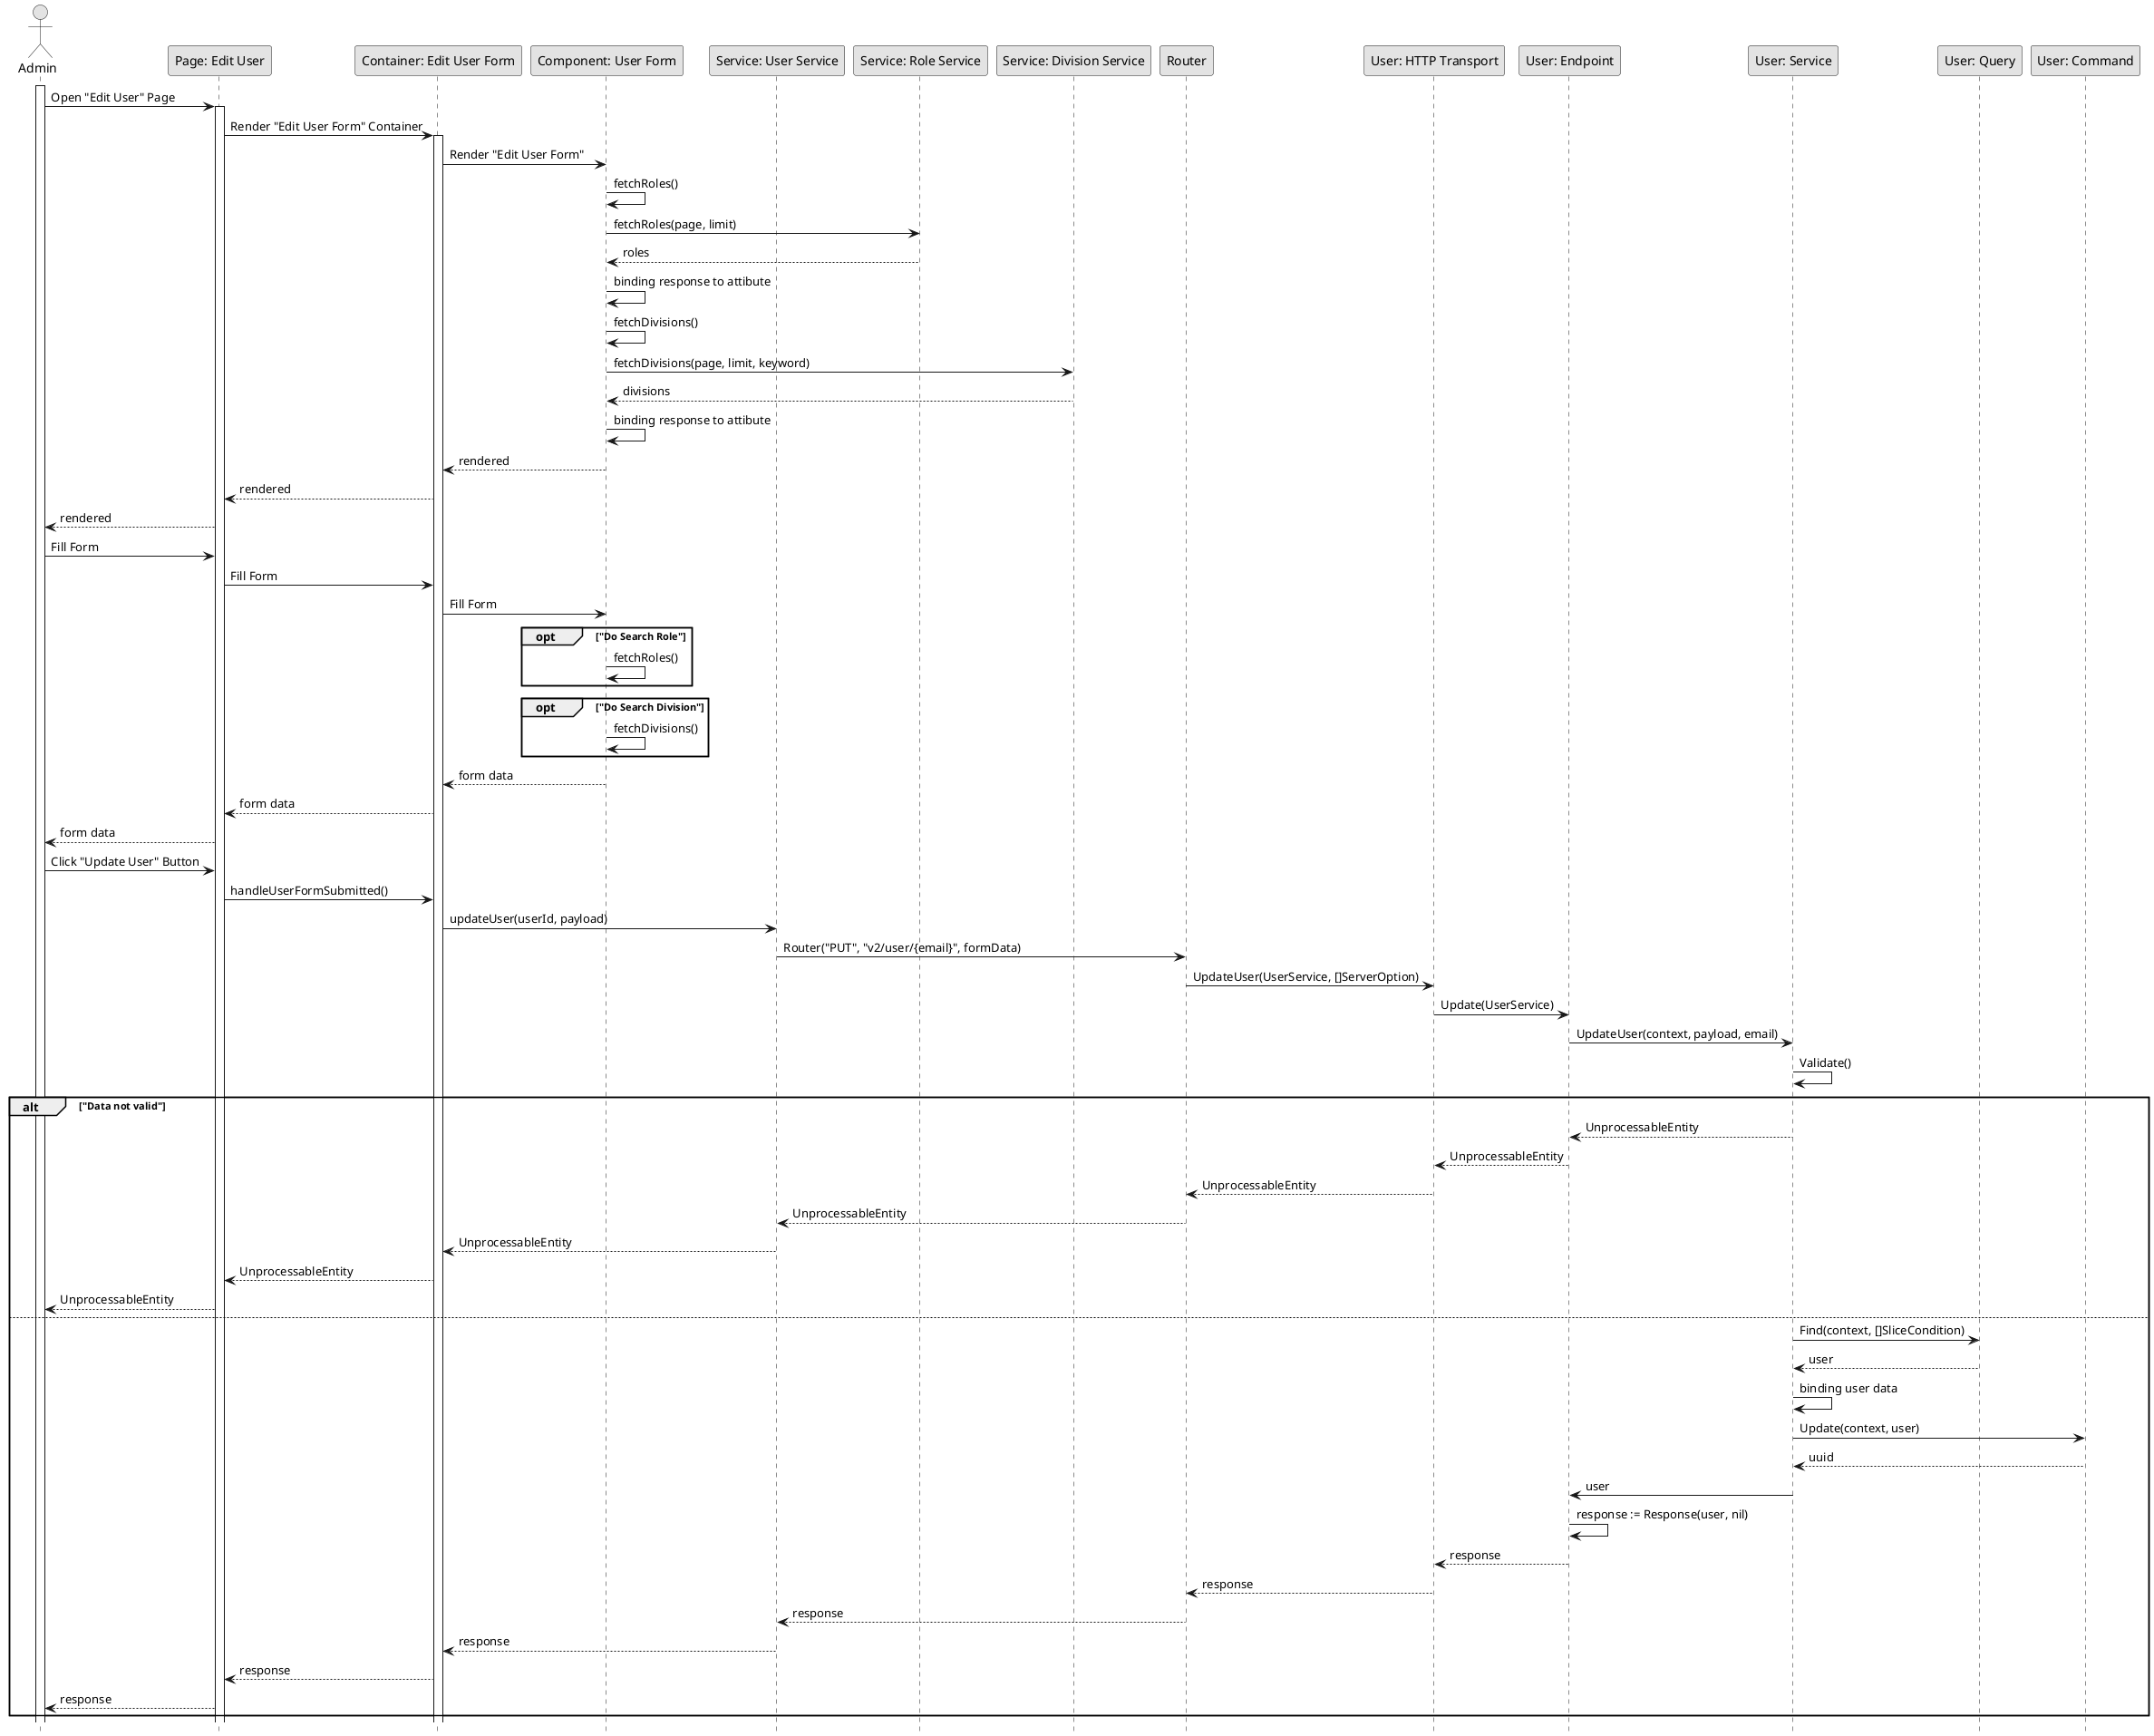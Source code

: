 @startuml UpdateUser

skinparam Monochrome true
skinparam Shadowing false
hide footbox

actor Admin
participant "Page: Edit User" as EditUserPage
participant "Container: Edit User Form" as EditUserFormContainer
participant "Component: User Form" as UserFormComponent
participant "Service: User Service" as FEUserService
participant "Service: Role Service" as FERoleService
participant "Service: Division Service" as FEDivisionService
participant "Router" as Router
participant "User: HTTP Transport" as UserHTTPTransport
participant "User: Endpoint" as UserEndpoint
participant "User: Service" as UserService
participant "User: Query" as UserQuery
participant "User: Command" as UserCommand

activate Admin

' Load Data
Admin->EditUserPage: Open "Edit User" Page
activate EditUserPage
EditUserPage->EditUserFormContainer: Render "Edit User Form" Container
activate EditUserFormContainer
EditUserFormContainer->UserFormComponent: Render "Edit User Form"

' Fetch Roles
UserFormComponent->UserFormComponent: fetchRoles()
UserFormComponent->FERoleService: fetchRoles(page, limit)
FERoleService-->UserFormComponent: roles
UserFormComponent->UserFormComponent: binding response to attibute
' End Fetch Roles

' Fetch Division
UserFormComponent->UserFormComponent: fetchDivisions()
UserFormComponent->FEDivisionService: fetchDivisions(page, limit, keyword)
FEDivisionService-->UserFormComponent: divisions
UserFormComponent->UserFormComponent: binding response to attibute
' End Fetch Division

UserFormComponent-->EditUserFormContainer: rendered
EditUserFormContainer-->EditUserPage: rendered
EditUserPage-->Admin: rendered
' End Load Data

' Fill Data
Admin->EditUserPage: Fill Form
EditUserPage->EditUserFormContainer: Fill Form
EditUserFormContainer->UserFormComponent: Fill Form

opt "Do Search Role"
    UserFormComponent->UserFormComponent: fetchRoles()
end

opt "Do Search Division"
    UserFormComponent->UserFormComponent: fetchDivisions()
end

UserFormComponent-->EditUserFormContainer: form data
EditUserFormContainer-->EditUserPage: form data
EditUserPage-->Admin: form data
' End Fill Data

Admin->EditUserPage: Click "Update User" Button
EditUserPage->EditUserFormContainer: handleUserFormSubmitted()
EditUserFormContainer->FEUserService: updateUser(userId, payload)
FEUserService->Router: Router("PUT", "v2/user/{email}", formData)
Router->UserHTTPTransport: UpdateUser(UserService, []ServerOption)
UserHTTPTransport->UserEndpoint: Update(UserService)
UserEndpoint->UserService: UpdateUser(context, payload, email)
UserService->UserService: Validate()

alt "Data not valid"
    UserService-->UserEndpoint: UnprocessableEntity
    UserEndpoint-->UserHTTPTransport: UnprocessableEntity
    UserHTTPTransport-->Router: UnprocessableEntity
    Router-->FEUserService: UnprocessableEntity
    FEUserService-->EditUserFormContainer: UnprocessableEntity
    EditUserFormContainer-->EditUserPage: UnprocessableEntity
    EditUserPage-->Admin: UnprocessableEntity
else
    UserService->UserQuery: Find(context, []SliceCondition)
    UserQuery-->UserService: user

    UserService->UserService: binding user data

    UserService->UserCommand: Update(context, user)
    UserCommand-->UserService: uuid
    UserService->UserEndpoint: user
    UserEndpoint->UserEndpoint:  response := Response(user, nil)
    UserEndpoint-->UserHTTPTransport: response
    UserHTTPTransport-->Router: response
    Router-->FEUserService: response
    FEUserService-->EditUserFormContainer: response
    EditUserFormContainer-->EditUserPage: response
    EditUserPage-->Admin: response
end

@enduml